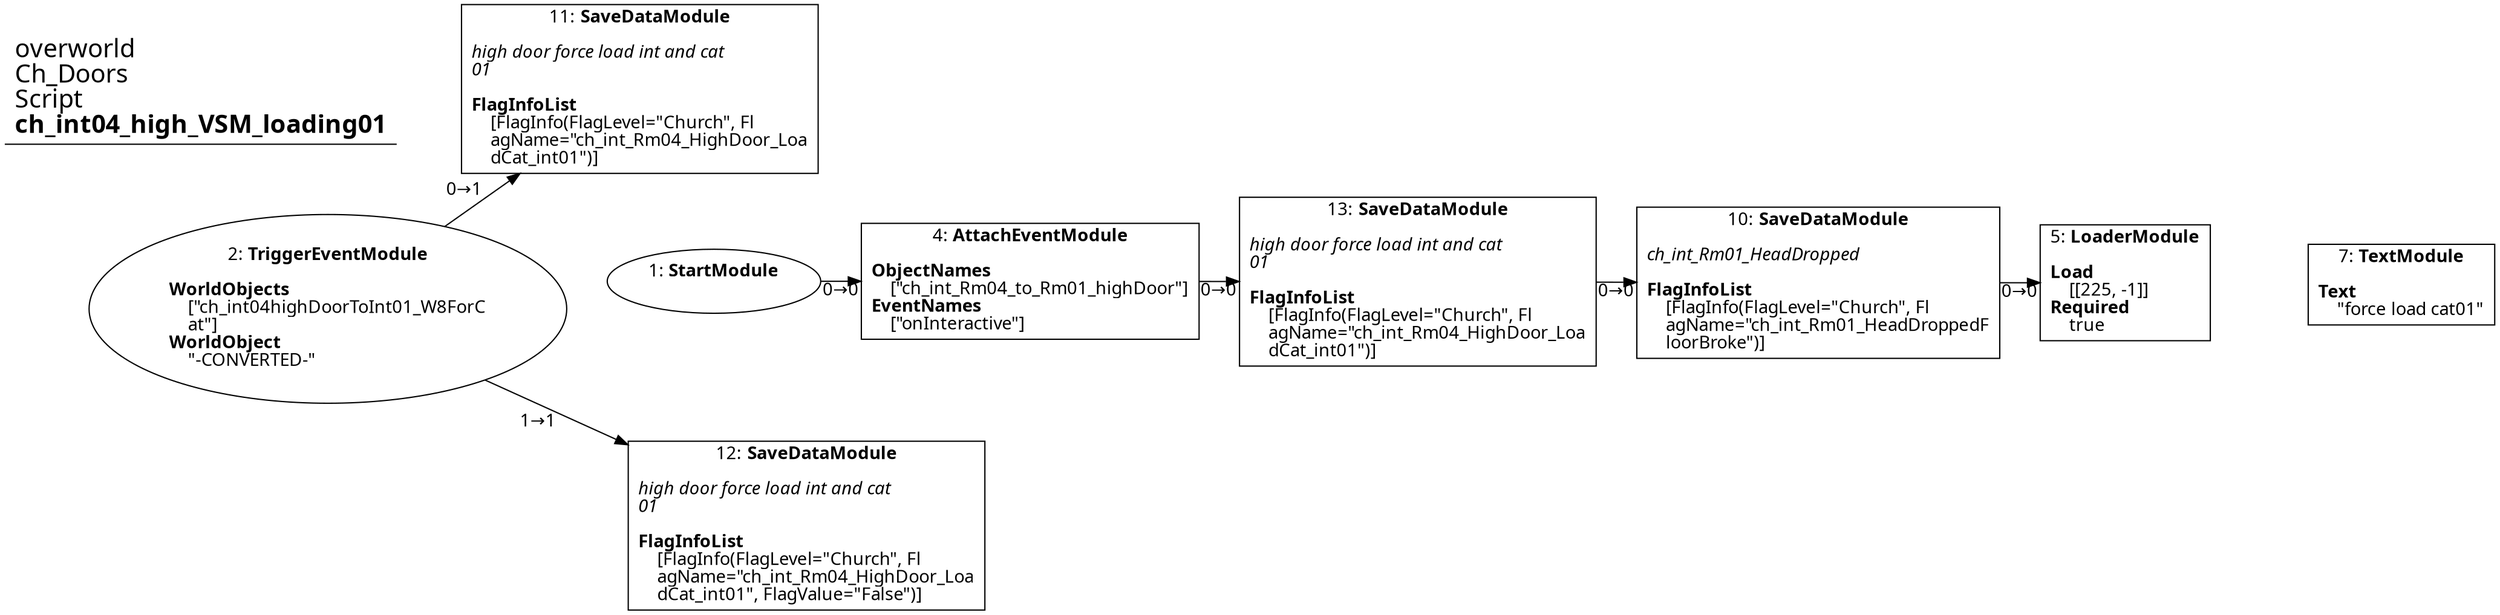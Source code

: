 digraph {
    layout = fdp;
    overlap = prism;
    sep = "+16";
    splines = spline;

    node [ shape = box ];

    graph [ fontname = "Segoe UI" ];
    node [ fontname = "Segoe UI" ];
    edge [ fontname = "Segoe UI" ];

    1 [ label = <1: <b>StartModule</b><br/><br/>> ];
    1 [ shape = oval ]
    1 [ pos = "0.337,-0.21400002!" ];
    1 -> 4 [ label = "0→0" ];

    2 [ label = <2: <b>TriggerEventModule</b><br/><br/><b>WorldObjects</b><br align="left"/>    [&quot;ch_int04highDoorToInt01_W8ForC<br align="left"/>    at&quot;]<br align="left"/><b>WorldObject</b><br align="left"/>    &quot;-CONVERTED-&quot;<br align="left"/>> ];
    2 [ shape = oval ]
    2 [ pos = "0.029000001,-0.23700002!" ];
    2 -> 11 [ label = "0→1" ];
    2 -> 12 [ label = "1→1" ];

    4 [ label = <4: <b>AttachEventModule</b><br/><br/><b>ObjectNames</b><br align="left"/>    [&quot;ch_int_Rm04_to_Rm01_highDoor&quot;]<br align="left"/><b>EventNames</b><br align="left"/>    [&quot;onInteractive&quot;]<br align="left"/>> ];
    4 [ pos = "0.50200003,-0.21400002!" ];
    4 -> 13 [ label = "0→0" ];

    5 [ label = <5: <b>LoaderModule</b><br/><br/><b>Load</b><br align="left"/>    [[225, -1]]<br align="left"/><b>Required</b><br align="left"/>    true<br align="left"/>> ];
    5 [ pos = "1.202,-0.21400002!" ];

    7 [ label = <7: <b>TextModule</b><br/><br/><b>Text</b><br align="left"/>    &quot;force load cat01&quot;<br align="left"/>> ];
    7 [ pos = "1.4150001,-0.21400002!" ];

    10 [ label = <10: <b>SaveDataModule</b><br/><br/><i>ch_int_Rm01_HeadDropped<br align="left"/></i><br align="left"/><b>FlagInfoList</b><br align="left"/>    [FlagInfo(FlagLevel=&quot;Church&quot;, Fl<br align="left"/>    agName=&quot;ch_int_Rm01_HeadDroppedF<br align="left"/>    loorBroke&quot;)]<br align="left"/>> ];
    10 [ pos = "0.98200005,-0.21400002!" ];
    10 -> 5 [ label = "0→0" ];

    11 [ label = <11: <b>SaveDataModule</b><br/><br/><i>high door force load int and cat<br align="left"/>01<br align="left"/></i><br align="left"/><b>FlagInfoList</b><br align="left"/>    [FlagInfo(FlagLevel=&quot;Church&quot;, Fl<br align="left"/>    agName=&quot;ch_int_Rm04_HighDoor_Loa<br align="left"/>    dCat_int01&quot;)]<br align="left"/>> ];
    11 [ pos = "0.25500003,-0.07300001!" ];

    12 [ label = <12: <b>SaveDataModule</b><br/><br/><i>high door force load int and cat<br align="left"/>01<br align="left"/></i><br align="left"/><b>FlagInfoList</b><br align="left"/>    [FlagInfo(FlagLevel=&quot;Church&quot;, Fl<br align="left"/>    agName=&quot;ch_int_Rm04_HighDoor_Loa<br align="left"/>    dCat_int01&quot;, FlagValue=&quot;False&quot;)]<br align="left"/>> ];
    12 [ pos = "0.268,-0.35300002!" ];

    13 [ label = <13: <b>SaveDataModule</b><br/><br/><i>high door force load int and cat<br align="left"/>01<br align="left"/></i><br align="left"/><b>FlagInfoList</b><br align="left"/>    [FlagInfo(FlagLevel=&quot;Church&quot;, Fl<br align="left"/>    agName=&quot;ch_int_Rm04_HighDoor_Loa<br align="left"/>    dCat_int01&quot;)]<br align="left"/>> ];
    13 [ pos = "0.75000006,-0.21400002!" ];
    13 -> 10 [ label = "0→0" ];

    title [ pos = "0.028,-0.072000004!" ];
    title [ shape = underline ];
    title [ label = <<font point-size="20">overworld<br align="left"/>Ch_Doors<br align="left"/>Script<br align="left"/><b>ch_int04_high_VSM_loading01</b><br align="left"/></font>> ];
}
